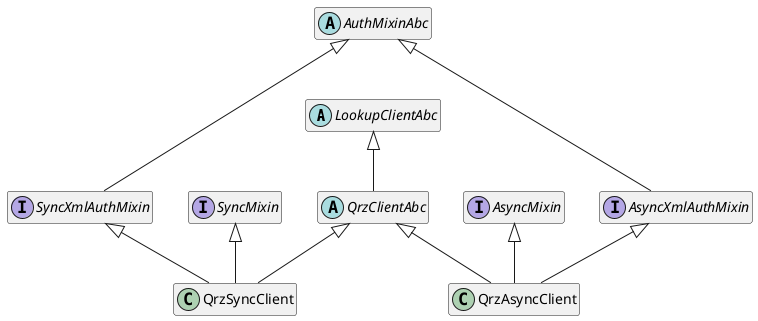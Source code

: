 @startuml cltinheritancesimple

abstract LookupClientAbc
abstract AuthMixinAbc

interface AsyncMixin
interface AsyncXmlAuthMixin
interface SyncXmlAuthMixin
interface SyncMixin

abstract QrzClientAbc

class QrzAsyncClient
class QrzSyncClient

QrzClientAbc <|-- QrzAsyncClient
AsyncMixin <|-- QrzAsyncClient
AsyncXmlAuthMixin <|-- QrzAsyncClient

QrzClientAbc <|-- QrzSyncClient
SyncMixin <|-- QrzSyncClient
SyncXmlAuthMixin <|-- QrzSyncClient

LookupClientAbc <|-- QrzClientAbc

AuthMixinAbc <|-- AsyncXmlAuthMixin
AuthMixinAbc <|-- SyncXmlAuthMixin

SyncMixin -left[hidden]- SyncXmlAuthMixin
QrzClientAbc -left[hidden]- SyncMixin
AsyncMixin -left[hidden]- QrzClientAbc
AsyncXmlAuthMixin -left[hidden]- AsyncMixin

AuthMixinAbc -down[hidden]- LookupClientAbc

hide empty members

@enduml

@startuml cltinheritance

namespace common {
    namespace abcs {
        abstract LookupClientAbc {
            + {abstract} session
            + {abstract} search()
            - {abstract} _process_search()
            - {abstract} _do_query()
        }

        abstract AuthMixinAbc {
            + username
            + password
            + useragent
            + session_key
            - {abstract} _login()
            - {abstract} _process_login()
            - {abstract} _check_session()
            - {abstract} _process_check_session()
        }
    }

    namespace mixins {
        interface AsyncMixin {
            + session
        }

        interface AsyncXmlAuthMixin {
            - _login()
            - _check_session()
            - _process_login()
            - _process_check_session()
        }

        interface SyncMixin {
            + session
        }

        interface SyncXmlAuthMixin {
            - _login()
            - _check_session()
            - _process_login()
            - _process_check_login()
        }
    }
}

namespace qrz {
    namespace qrz {
        abstract QrzClientAbc {
            + {abstract} search()
            - {abstract} _do_query()
            - _process_search()
        }
    }

    namespace qrzasync {
        class QrzAsyncClient {
            + search()
            - _do_query()
        }
    }

    namespace qrzsync {
        class QrzSyncClient {
            + search()
            - _do_query()
        }
    }
}

namespace callook {
    namespace callook {
        class CallookClientAbc {
            + search()
            - _do_query()
        }
    }
    namespace callookasync {
        class CallookAsyncClient {
            + search()
            - _do_query()
        }
    }
    namespace callooksync {
        class CallookSyncClient {
            + search()
            - _do_query()
        }
    }
}

qrz.qrz.QrzClientAbc <|-- qrz.qrzasync.QrzAsyncClient
common.mixins.AsyncMixin <|-- qrz.qrzasync.QrzAsyncClient
common.mixins.AsyncXmlAuthMixin <|-- qrz.qrzasync.QrzAsyncClient

qrz.qrz.QrzClientAbc <|-- qrz.qrzsync.QrzSyncClient
common.mixins.SyncMixin <|-- qrz.qrzsync.QrzSyncClient
common.mixins.SyncXmlAuthMixin <|-- qrz.qrzsync.QrzSyncClient

common.abcs.LookupClientAbc <|-- qrz.qrz.QrzClientAbc

callook.callook.CallookClientAbc <|-- callook.callookasync.CallookAsyncClient
common.mixins.AsyncMixin <|-- callook.callookasync.CallookAsyncClient

callook.callook.CallookClientAbc <|-- callook.callooksync.CallookSyncClient
common.mixins.SyncMixin <|-- callook.callooksync.CallookSyncClient

common.abcs.LookupClientAbc <|-- callook.callook.CallookClientAbc

common.abcs.AuthMixinAbc <|-- common.mixins.AsyncXmlAuthMixin
common.abcs.AuthMixinAbc <|-- common.mixins.SyncXmlAuthMixin


hide empty members

@enduml